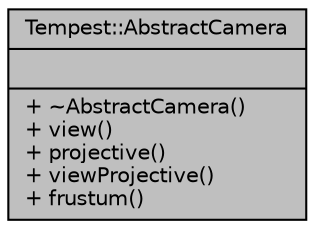digraph "Tempest::AbstractCamera"
{
  edge [fontname="Helvetica",fontsize="10",labelfontname="Helvetica",labelfontsize="10"];
  node [fontname="Helvetica",fontsize="10",shape=record];
  Node2 [label="{Tempest::AbstractCamera\n||+ ~AbstractCamera()\l+ view()\l+ projective()\l+ viewProjective()\l+ frustum()\l}",height=0.2,width=0.4,color="black", fillcolor="grey75", style="filled", fontcolor="black"];
}
